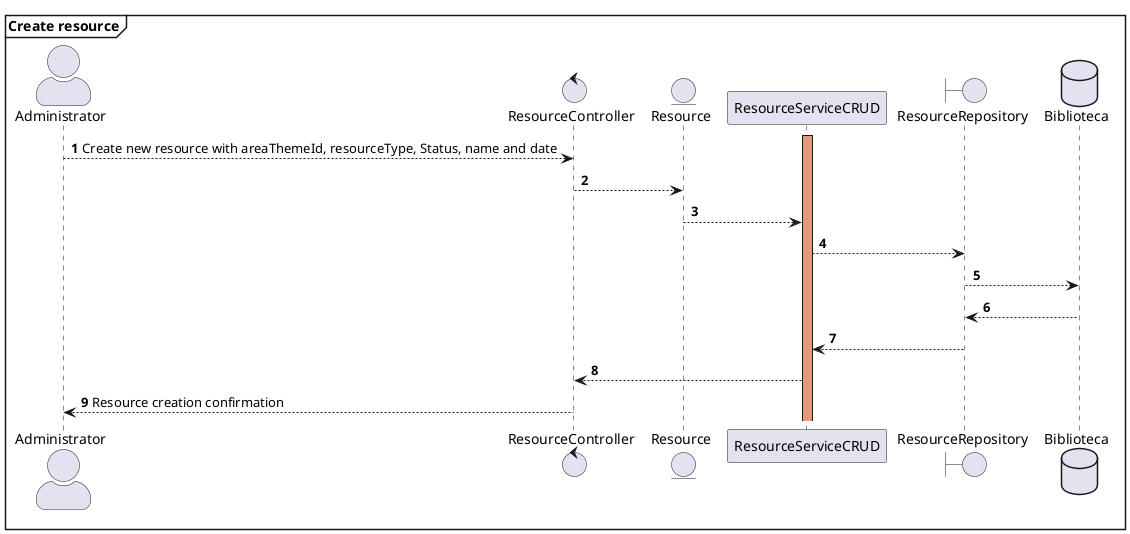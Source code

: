 @startuml
'https://plantuml.com/sequence-diagram

autonumber
skinparam actorStyle awesome
mainframe **Create resource**

actor Administrator
control ResourceController
entity Resource
participant "ResourceServiceCRUD" as ResourceServiceCRUD
activate ResourceServiceCRUD #DarkSalmon
boundary ResourceRepository
database Biblioteca

Administrator --> ResourceController: Create new resource with areaThemeId, resourceType, Status, name and date
ResourceController --> Resource
Resource-->ResourceServiceCRUD
ResourceServiceCRUD-->ResourceRepository
ResourceRepository-->Biblioteca
Biblioteca --> ResourceRepository
ResourceRepository-->ResourceServiceCRUD
ResourceServiceCRUD-->ResourceController
Administrator <-- ResourceController: Resource creation confirmation

@enduml